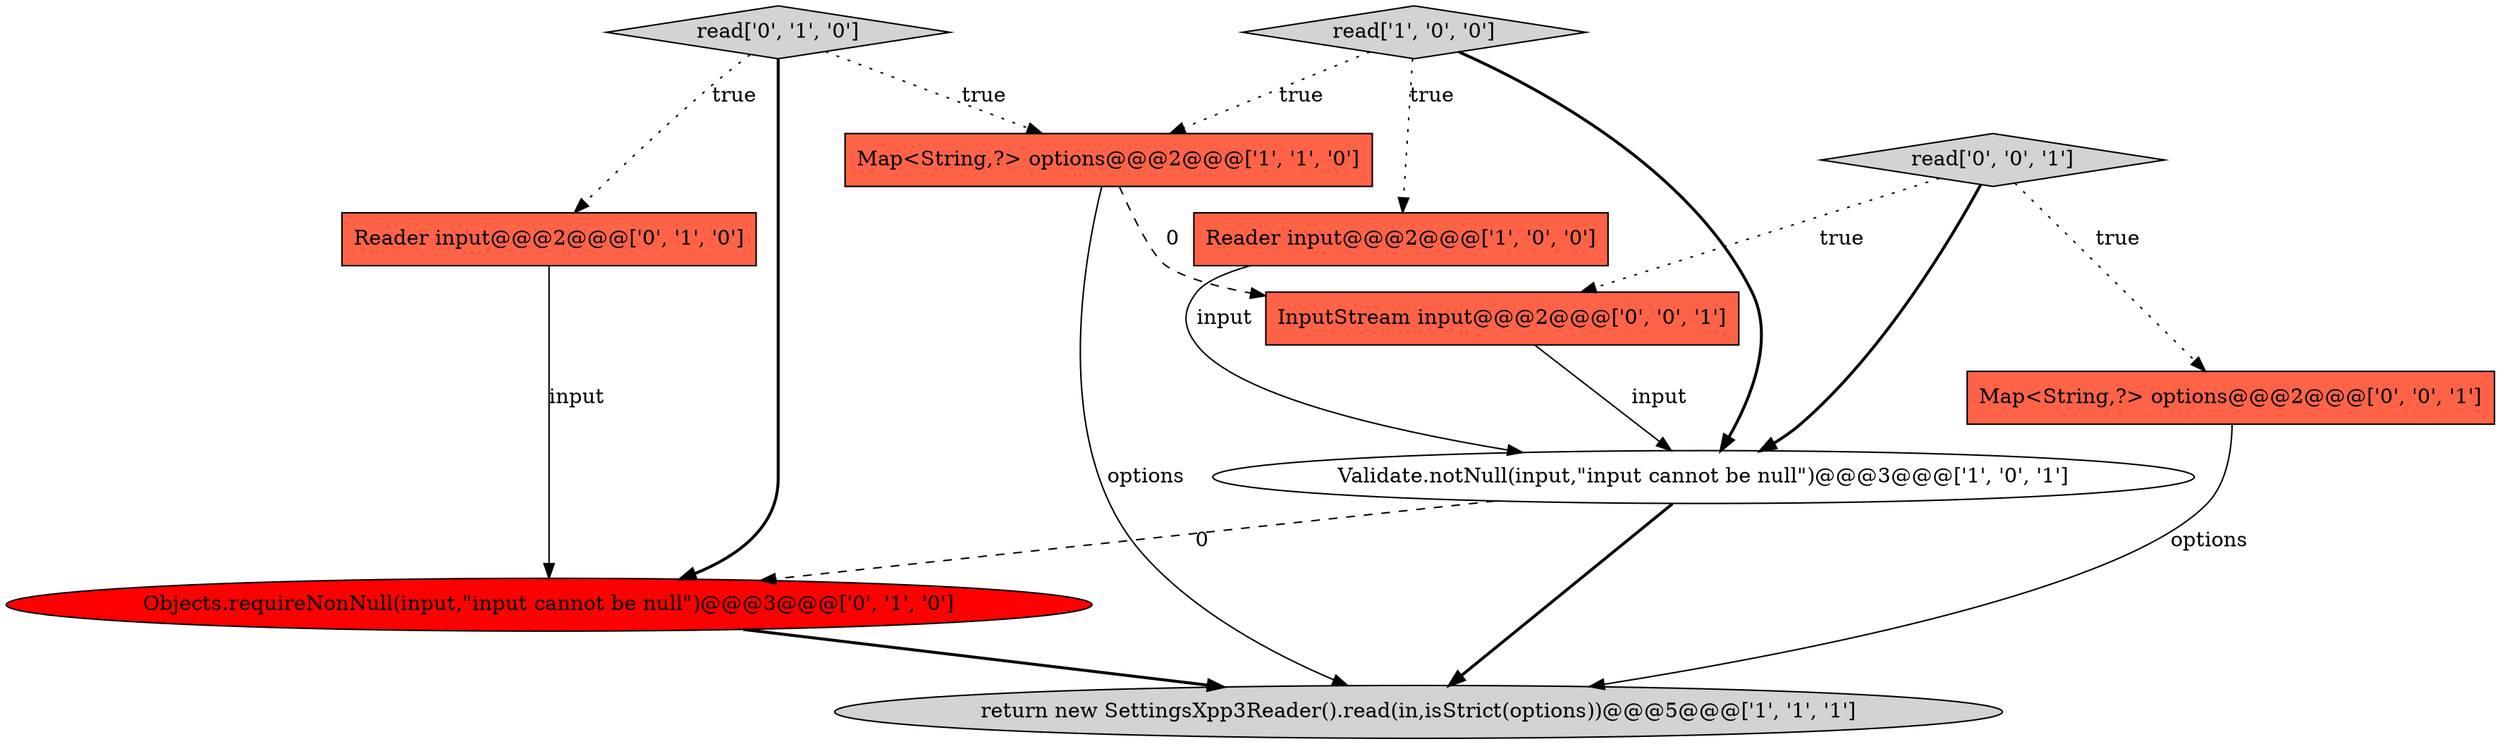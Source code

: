 digraph {
6 [style = filled, label = "Reader input@@@2@@@['0', '1', '0']", fillcolor = tomato, shape = box image = "AAA0AAABBB2BBB"];
3 [style = filled, label = "Map<String,?> options@@@2@@@['1', '1', '0']", fillcolor = tomato, shape = box image = "AAA0AAABBB1BBB"];
0 [style = filled, label = "Reader input@@@2@@@['1', '0', '0']", fillcolor = tomato, shape = box image = "AAA0AAABBB1BBB"];
2 [style = filled, label = "read['1', '0', '0']", fillcolor = lightgray, shape = diamond image = "AAA0AAABBB1BBB"];
4 [style = filled, label = "return new SettingsXpp3Reader().read(in,isStrict(options))@@@5@@@['1', '1', '1']", fillcolor = lightgray, shape = ellipse image = "AAA0AAABBB1BBB"];
8 [style = filled, label = "Map<String,?> options@@@2@@@['0', '0', '1']", fillcolor = tomato, shape = box image = "AAA0AAABBB3BBB"];
5 [style = filled, label = "read['0', '1', '0']", fillcolor = lightgray, shape = diamond image = "AAA0AAABBB2BBB"];
7 [style = filled, label = "Objects.requireNonNull(input,\"input cannot be null\")@@@3@@@['0', '1', '0']", fillcolor = red, shape = ellipse image = "AAA1AAABBB2BBB"];
1 [style = filled, label = "Validate.notNull(input,\"input cannot be null\")@@@3@@@['1', '0', '1']", fillcolor = white, shape = ellipse image = "AAA0AAABBB1BBB"];
9 [style = filled, label = "read['0', '0', '1']", fillcolor = lightgray, shape = diamond image = "AAA0AAABBB3BBB"];
10 [style = filled, label = "InputStream input@@@2@@@['0', '0', '1']", fillcolor = tomato, shape = box image = "AAA0AAABBB3BBB"];
2->3 [style = dotted, label="true"];
5->6 [style = dotted, label="true"];
0->1 [style = solid, label="input"];
5->7 [style = bold, label=""];
1->4 [style = bold, label=""];
3->4 [style = solid, label="options"];
3->10 [style = dashed, label="0"];
8->4 [style = solid, label="options"];
2->0 [style = dotted, label="true"];
7->4 [style = bold, label=""];
1->7 [style = dashed, label="0"];
9->1 [style = bold, label=""];
5->3 [style = dotted, label="true"];
9->10 [style = dotted, label="true"];
10->1 [style = solid, label="input"];
6->7 [style = solid, label="input"];
2->1 [style = bold, label=""];
9->8 [style = dotted, label="true"];
}
